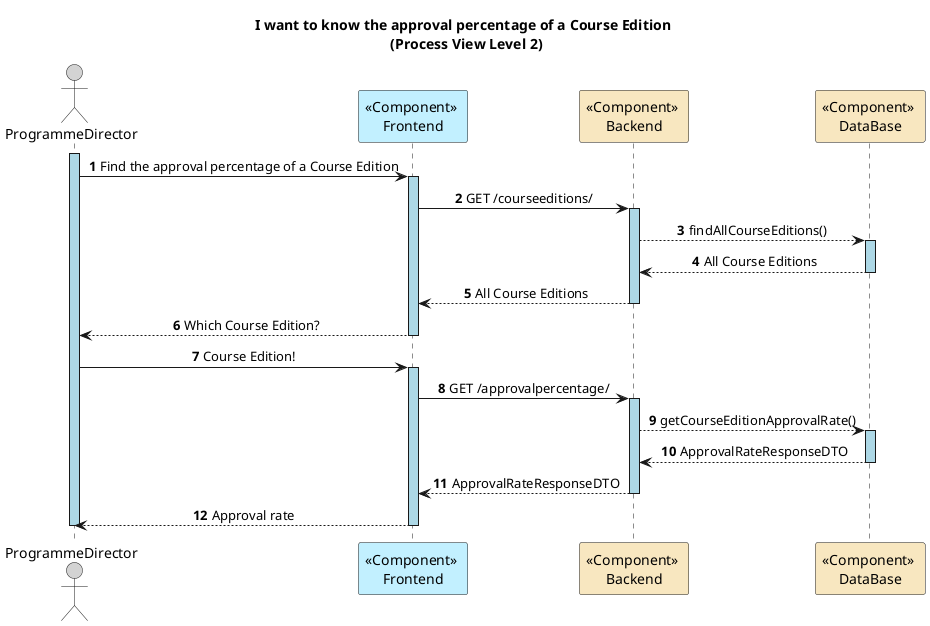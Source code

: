 @startuml
autonumber
skinparam sequenceMessageAlign center
skinparam sequenceLifeLineBackgroundColor lightblue
title: I want to know the approval percentage of a Course Edition \n (Process View Level 2)
actor ProgrammeDirector as ProgrammeDirector #lightgrey

participant "<<Component>> \nFrontend" as FE #application
participant "<<Component>> \nBackend" as BE #strategy
participant "<<Component>> \nDataBase" as Database #strategy

activate ProgrammeDirector
ProgrammeDirector -> FE : Find the approval percentage of a Course Edition
activate FE
FE -> BE : GET /courseeditions/
activate BE
BE --> Database : findAllCourseEditions()
activate Database
Database --> BE : All Course Editions
deactivate Database
BE --> FE : All Course Editions
deactivate BE
FE --> ProgrammeDirector : Which Course Edition?
deactivate FE

ProgrammeDirector -> FE: Course Edition!
activate FE
FE -> BE : GET /approvalpercentage/
activate BE
BE --> Database : getCourseEditionApprovalRate()
activate Database
Database --> BE : ApprovalRateResponseDTO
deactivate Database
BE --> FE : ApprovalRateResponseDTO
deactivate BE
FE --> ProgrammeDirector : Approval rate
deactivate FE
deactivate ProgrammeDirector

@enduml